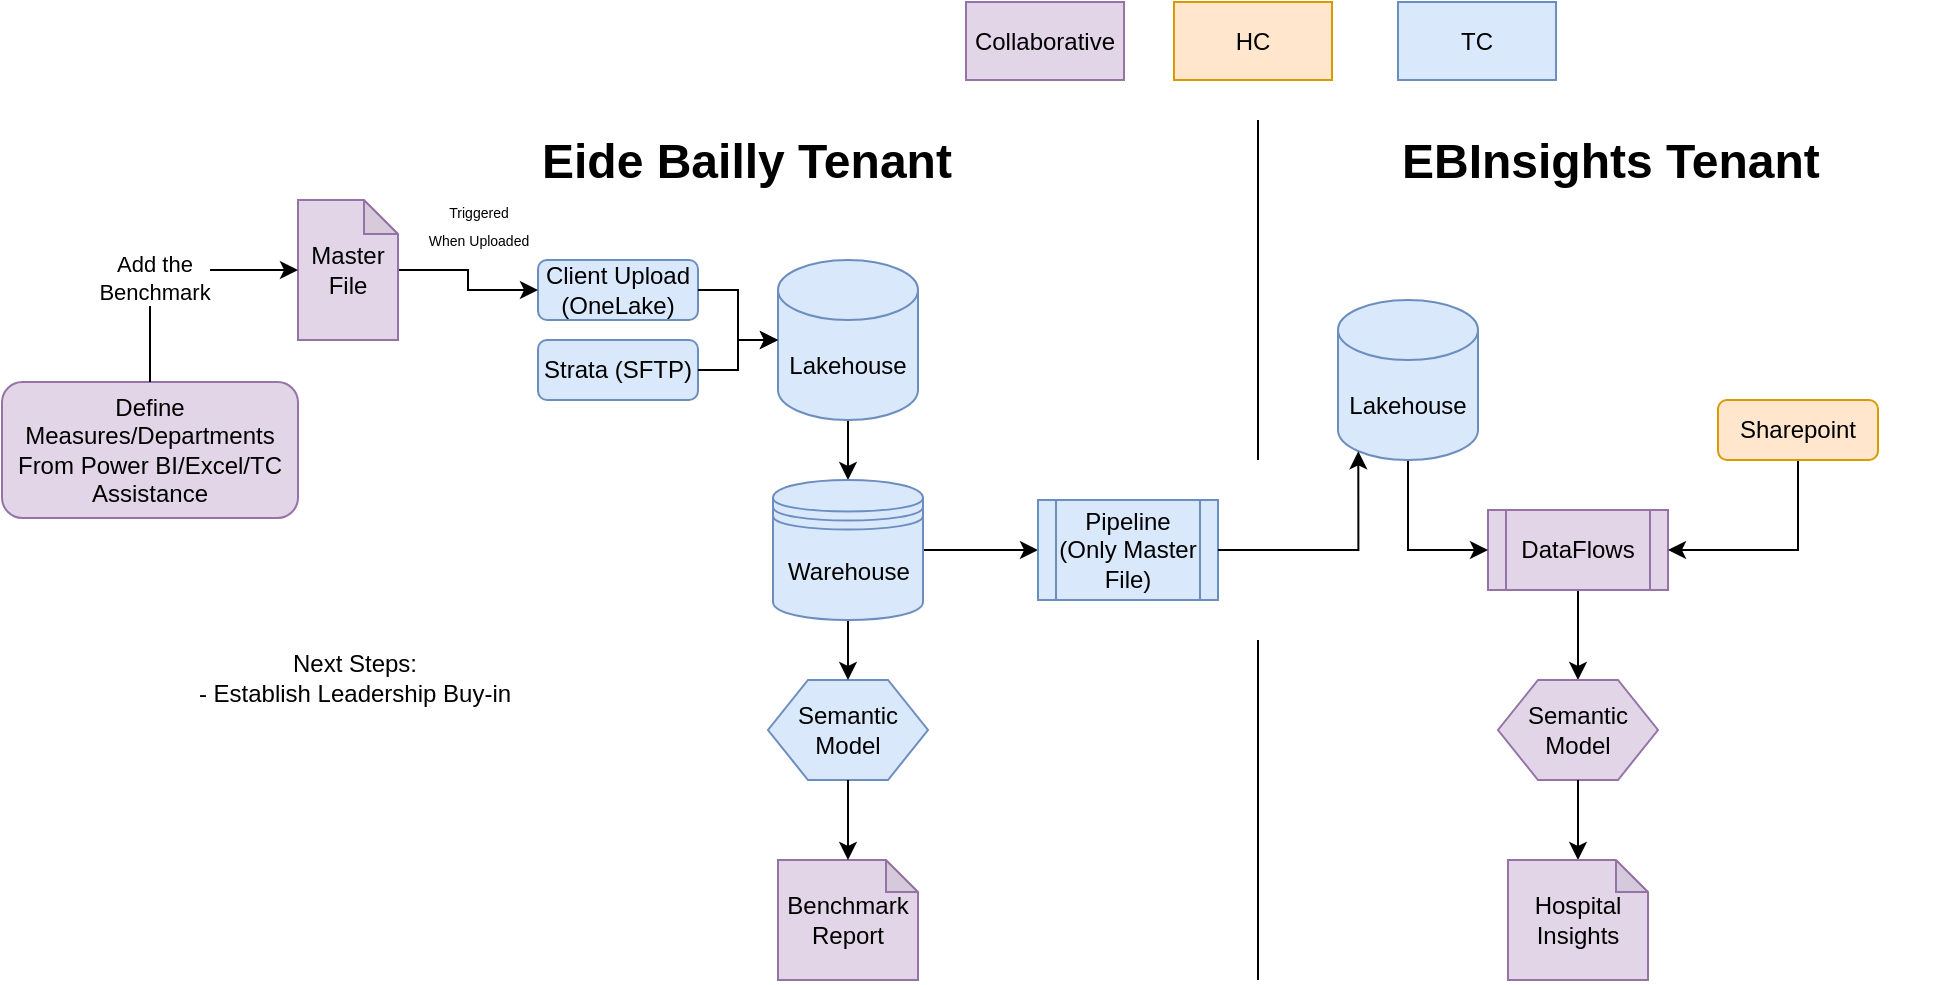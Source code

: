 <mxfile version="28.0.9" pages="5">
  <diagram id="kvyeV_nOV0dPbkKEkCkG" name="Master File Process">
    <mxGraphModel dx="1588" dy="1019" grid="0" gridSize="10" guides="1" tooltips="1" connect="1" arrows="1" fold="1" page="0" pageScale="1" pageWidth="850" pageHeight="1100" math="0" shadow="0">
      <root>
        <mxCell id="0" />
        <mxCell id="1" parent="0" />
        <mxCell id="drjLMpLRtqIkLWMXM6X0-4" value="" style="endArrow=none;html=1;rounded=0;" parent="1" edge="1">
          <mxGeometry width="50" height="50" relative="1" as="geometry">
            <mxPoint x="410" y="210" as="sourcePoint" />
            <mxPoint x="410" y="40" as="targetPoint" />
          </mxGeometry>
        </mxCell>
        <mxCell id="drjLMpLRtqIkLWMXM6X0-10" style="edgeStyle=orthogonalEdgeStyle;rounded=0;orthogonalLoop=1;jettySize=auto;html=1;exitX=0.5;exitY=1;exitDx=0;exitDy=0;entryX=0.5;entryY=0;entryDx=0;entryDy=0;" parent="1" source="drjLMpLRtqIkLWMXM6X0-11" target="drjLMpLRtqIkLWMXM6X0-13" edge="1">
          <mxGeometry relative="1" as="geometry" />
        </mxCell>
        <mxCell id="drjLMpLRtqIkLWMXM6X0-11" value="DataFlows" style="shape=process;whiteSpace=wrap;html=1;backgroundOutline=1;fillColor=#e1d5e7;strokeColor=#9673a6;" parent="1" vertex="1">
          <mxGeometry x="525" y="235" width="90" height="40" as="geometry" />
        </mxCell>
        <mxCell id="drjLMpLRtqIkLWMXM6X0-12" value="Semantic Model" style="shape=hexagon;perimeter=hexagonPerimeter2;whiteSpace=wrap;html=1;fixedSize=1;fillColor=#dae8fc;strokeColor=#6c8ebf;" parent="1" vertex="1">
          <mxGeometry x="165" y="320" width="80" height="50" as="geometry" />
        </mxCell>
        <mxCell id="drjLMpLRtqIkLWMXM6X0-13" value="Semantic Model" style="shape=hexagon;perimeter=hexagonPerimeter2;whiteSpace=wrap;html=1;fixedSize=1;fillColor=#e1d5e7;strokeColor=#9673a6;" parent="1" vertex="1">
          <mxGeometry x="530" y="320" width="80" height="50" as="geometry" />
        </mxCell>
        <mxCell id="drjLMpLRtqIkLWMXM6X0-15" style="edgeStyle=orthogonalEdgeStyle;rounded=0;orthogonalLoop=1;jettySize=auto;html=1;exitX=0.5;exitY=1;exitDx=0;exitDy=0;entryX=0.5;entryY=0;entryDx=0;entryDy=0;entryPerimeter=0;" parent="1" source="drjLMpLRtqIkLWMXM6X0-13" target="drjLMpLRtqIkLWMXM6X0-49" edge="1">
          <mxGeometry relative="1" as="geometry">
            <mxPoint x="530" y="390.0" as="targetPoint" />
          </mxGeometry>
        </mxCell>
        <mxCell id="drjLMpLRtqIkLWMXM6X0-19" value="Client Upload&lt;div&gt;(OneLake)&lt;/div&gt;" style="rounded=1;whiteSpace=wrap;html=1;fillColor=#dae8fc;strokeColor=#6c8ebf;" parent="1" vertex="1">
          <mxGeometry x="50" y="110" width="80" height="30" as="geometry" />
        </mxCell>
        <mxCell id="drjLMpLRtqIkLWMXM6X0-43" style="edgeStyle=orthogonalEdgeStyle;rounded=0;orthogonalLoop=1;jettySize=auto;html=1;exitX=0.5;exitY=1;exitDx=0;exitDy=0;entryX=1;entryY=0.5;entryDx=0;entryDy=0;" parent="1" source="drjLMpLRtqIkLWMXM6X0-24" target="drjLMpLRtqIkLWMXM6X0-11" edge="1">
          <mxGeometry relative="1" as="geometry" />
        </mxCell>
        <mxCell id="drjLMpLRtqIkLWMXM6X0-24" value="Sharepoint" style="rounded=1;whiteSpace=wrap;html=1;fillColor=#ffe6cc;strokeColor=#d79b00;" parent="1" vertex="1">
          <mxGeometry x="640" y="180" width="80" height="30" as="geometry" />
        </mxCell>
        <mxCell id="drjLMpLRtqIkLWMXM6X0-28" value="&lt;h1 style=&quot;margin-top: 0px;&quot;&gt;Eide Bailly Tenant&lt;/h1&gt;" style="text;html=1;whiteSpace=wrap;overflow=hidden;rounded=0;" parent="1" vertex="1">
          <mxGeometry x="50" y="40" width="270" height="70" as="geometry" />
        </mxCell>
        <mxCell id="drjLMpLRtqIkLWMXM6X0-29" value="&lt;h1 style=&quot;margin-top: 0px;&quot;&gt;EBInsights Tenant&lt;/h1&gt;" style="text;html=1;whiteSpace=wrap;overflow=hidden;rounded=0;" parent="1" vertex="1">
          <mxGeometry x="480" y="40" width="270" height="70" as="geometry" />
        </mxCell>
        <mxCell id="drjLMpLRtqIkLWMXM6X0-35" style="edgeStyle=orthogonalEdgeStyle;rounded=0;orthogonalLoop=1;jettySize=auto;html=1;exitX=0.5;exitY=1;exitDx=0;exitDy=0;exitPerimeter=0;entryX=0.5;entryY=0;entryDx=0;entryDy=0;" parent="1" source="drjLMpLRtqIkLWMXM6X0-30" target="drjLMpLRtqIkLWMXM6X0-36" edge="1">
          <mxGeometry relative="1" as="geometry">
            <mxPoint x="205" y="240.0" as="targetPoint" />
          </mxGeometry>
        </mxCell>
        <mxCell id="drjLMpLRtqIkLWMXM6X0-30" value="Lakehouse" style="shape=cylinder3;whiteSpace=wrap;html=1;boundedLbl=1;backgroundOutline=1;size=15;fillColor=#dae8fc;strokeColor=#6c8ebf;" parent="1" vertex="1">
          <mxGeometry x="170" y="110" width="70" height="80" as="geometry" />
        </mxCell>
        <mxCell id="drjLMpLRtqIkLWMXM6X0-32" style="edgeStyle=orthogonalEdgeStyle;rounded=0;orthogonalLoop=1;jettySize=auto;html=1;exitX=1;exitY=0.5;exitDx=0;exitDy=0;entryX=0;entryY=0.5;entryDx=0;entryDy=0;entryPerimeter=0;" parent="1" source="drjLMpLRtqIkLWMXM6X0-19" target="drjLMpLRtqIkLWMXM6X0-30" edge="1">
          <mxGeometry relative="1" as="geometry" />
        </mxCell>
        <mxCell id="drjLMpLRtqIkLWMXM6X0-33" value="Strata (SFTP)" style="rounded=1;whiteSpace=wrap;html=1;fillColor=#dae8fc;strokeColor=#6c8ebf;" parent="1" vertex="1">
          <mxGeometry x="50" y="150" width="80" height="30" as="geometry" />
        </mxCell>
        <mxCell id="drjLMpLRtqIkLWMXM6X0-34" style="edgeStyle=orthogonalEdgeStyle;rounded=0;orthogonalLoop=1;jettySize=auto;html=1;entryX=0;entryY=0.5;entryDx=0;entryDy=0;entryPerimeter=0;" parent="1" source="drjLMpLRtqIkLWMXM6X0-33" target="drjLMpLRtqIkLWMXM6X0-30" edge="1">
          <mxGeometry relative="1" as="geometry" />
        </mxCell>
        <mxCell id="drjLMpLRtqIkLWMXM6X0-37" style="edgeStyle=orthogonalEdgeStyle;rounded=0;orthogonalLoop=1;jettySize=auto;html=1;exitX=0.5;exitY=1;exitDx=0;exitDy=0;entryX=0.5;entryY=0;entryDx=0;entryDy=0;" parent="1" source="drjLMpLRtqIkLWMXM6X0-36" target="drjLMpLRtqIkLWMXM6X0-12" edge="1">
          <mxGeometry relative="1" as="geometry" />
        </mxCell>
        <mxCell id="drjLMpLRtqIkLWMXM6X0-51" style="edgeStyle=orthogonalEdgeStyle;rounded=0;orthogonalLoop=1;jettySize=auto;html=1;exitX=1;exitY=0.5;exitDx=0;exitDy=0;entryX=0;entryY=0.5;entryDx=0;entryDy=0;" parent="1" source="drjLMpLRtqIkLWMXM6X0-36" edge="1">
          <mxGeometry relative="1" as="geometry">
            <mxPoint x="300" y="255.0" as="targetPoint" />
          </mxGeometry>
        </mxCell>
        <mxCell id="drjLMpLRtqIkLWMXM6X0-36" value="Warehouse" style="shape=datastore;whiteSpace=wrap;html=1;fillColor=#dae8fc;strokeColor=#6c8ebf;" parent="1" vertex="1">
          <mxGeometry x="167.5" y="220" width="75" height="70" as="geometry" />
        </mxCell>
        <mxCell id="drjLMpLRtqIkLWMXM6X0-39" value="&lt;div&gt;&lt;span style=&quot;background-color: transparent; color: light-dark(rgb(0, 0, 0), rgb(255, 255, 255));&quot;&gt;Benchmark Report&lt;/span&gt;&lt;/div&gt;" style="shape=note;whiteSpace=wrap;html=1;backgroundOutline=1;darkOpacity=0.05;size=16;fillColor=#e1d5e7;strokeColor=#9673a6;" parent="1" vertex="1">
          <mxGeometry x="170" y="410" width="70" height="60" as="geometry" />
        </mxCell>
        <mxCell id="drjLMpLRtqIkLWMXM6X0-40" style="edgeStyle=orthogonalEdgeStyle;rounded=0;orthogonalLoop=1;jettySize=auto;html=1;exitX=0.5;exitY=1;exitDx=0;exitDy=0;entryX=0.5;entryY=0;entryDx=0;entryDy=0;entryPerimeter=0;" parent="1" source="drjLMpLRtqIkLWMXM6X0-12" target="drjLMpLRtqIkLWMXM6X0-39" edge="1">
          <mxGeometry relative="1" as="geometry" />
        </mxCell>
        <mxCell id="drjLMpLRtqIkLWMXM6X0-42" value="" style="endArrow=none;html=1;rounded=0;" parent="1" edge="1">
          <mxGeometry width="50" height="50" relative="1" as="geometry">
            <mxPoint x="410" y="470" as="sourcePoint" />
            <mxPoint x="410" y="300" as="targetPoint" />
          </mxGeometry>
        </mxCell>
        <mxCell id="drjLMpLRtqIkLWMXM6X0-47" style="edgeStyle=orthogonalEdgeStyle;rounded=0;orthogonalLoop=1;jettySize=auto;html=1;exitX=0.5;exitY=1;exitDx=0;exitDy=0;exitPerimeter=0;entryX=0;entryY=0.5;entryDx=0;entryDy=0;" parent="1" source="drjLMpLRtqIkLWMXM6X0-46" target="drjLMpLRtqIkLWMXM6X0-11" edge="1">
          <mxGeometry relative="1" as="geometry" />
        </mxCell>
        <mxCell id="drjLMpLRtqIkLWMXM6X0-46" value="Lakehouse" style="shape=cylinder3;whiteSpace=wrap;html=1;boundedLbl=1;backgroundOutline=1;size=15;fillColor=#dae8fc;strokeColor=#6c8ebf;" parent="1" vertex="1">
          <mxGeometry x="450" y="130" width="70" height="80" as="geometry" />
        </mxCell>
        <mxCell id="drjLMpLRtqIkLWMXM6X0-49" value="Hospital Insights" style="shape=note;whiteSpace=wrap;html=1;backgroundOutline=1;darkOpacity=0.05;size=16;fillColor=#e1d5e7;strokeColor=#9673a6;" parent="1" vertex="1">
          <mxGeometry x="535" y="410" width="70" height="60" as="geometry" />
        </mxCell>
        <mxCell id="drjLMpLRtqIkLWMXM6X0-50" value="Pipeline&lt;div&gt;(Only Master&lt;/div&gt;&lt;div&gt;File)&lt;/div&gt;" style="shape=process;whiteSpace=wrap;html=1;backgroundOutline=1;fillColor=#dae8fc;strokeColor=#6c8ebf;" parent="1" vertex="1">
          <mxGeometry x="300" y="230" width="90" height="50" as="geometry" />
        </mxCell>
        <mxCell id="drjLMpLRtqIkLWMXM6X0-53" style="edgeStyle=orthogonalEdgeStyle;rounded=0;orthogonalLoop=1;jettySize=auto;html=1;exitX=1;exitY=0.5;exitDx=0;exitDy=0;entryX=0.145;entryY=1;entryDx=0;entryDy=-4.35;entryPerimeter=0;" parent="1" source="drjLMpLRtqIkLWMXM6X0-50" target="drjLMpLRtqIkLWMXM6X0-46" edge="1">
          <mxGeometry relative="1" as="geometry" />
        </mxCell>
        <mxCell id="drjLMpLRtqIkLWMXM6X0-58" style="edgeStyle=orthogonalEdgeStyle;rounded=0;orthogonalLoop=1;jettySize=auto;html=1;entryX=0;entryY=0.5;entryDx=0;entryDy=0;" parent="1" source="drjLMpLRtqIkLWMXM6X0-57" target="drjLMpLRtqIkLWMXM6X0-19" edge="1">
          <mxGeometry relative="1" as="geometry" />
        </mxCell>
        <mxCell id="drjLMpLRtqIkLWMXM6X0-59" value="&lt;font style=&quot;font-size: 7px;&quot;&gt;Triggered&lt;/font&gt;&lt;div&gt;&lt;font style=&quot;font-size: 7px;&quot;&gt;When Uploaded&lt;/font&gt;&lt;/div&gt;" style="edgeLabel;html=1;align=center;verticalAlign=middle;resizable=0;points=[];labelBackgroundColor=none;" parent="drjLMpLRtqIkLWMXM6X0-58" vertex="1" connectable="0">
          <mxGeometry x="-0.084" y="-1" relative="1" as="geometry">
            <mxPoint x="6" y="-25" as="offset" />
          </mxGeometry>
        </mxCell>
        <mxCell id="drjLMpLRtqIkLWMXM6X0-57" value="Master&lt;div&gt;File&lt;/div&gt;" style="shape=note;whiteSpace=wrap;html=1;backgroundOutline=1;darkOpacity=0.05;size=17;fillColor=#e1d5e7;strokeColor=#9673a6;" parent="1" vertex="1">
          <mxGeometry x="-70" y="80" width="50" height="70" as="geometry" />
        </mxCell>
        <mxCell id="NZGs1I9yicBvux9tmQNU-1" value="Define Measures/Departments&lt;div&gt;From Power BI/Excel/TC Assistance&lt;/div&gt;" style="rounded=1;whiteSpace=wrap;html=1;fillColor=#e1d5e7;strokeColor=#9673a6;" vertex="1" parent="1">
          <mxGeometry x="-218" y="171" width="148" height="68" as="geometry" />
        </mxCell>
        <mxCell id="NZGs1I9yicBvux9tmQNU-4" style="edgeStyle=orthogonalEdgeStyle;rounded=0;orthogonalLoop=1;jettySize=auto;html=1;entryX=0;entryY=0.5;entryDx=0;entryDy=0;entryPerimeter=0;" edge="1" parent="1" source="NZGs1I9yicBvux9tmQNU-1" target="drjLMpLRtqIkLWMXM6X0-57">
          <mxGeometry relative="1" as="geometry" />
        </mxCell>
        <mxCell id="NZGs1I9yicBvux9tmQNU-5" value="Add the&lt;div&gt;Benchmark&lt;/div&gt;" style="edgeLabel;html=1;align=center;verticalAlign=middle;resizable=0;points=[];" vertex="1" connectable="0" parent="NZGs1I9yicBvux9tmQNU-4">
          <mxGeometry x="-0.197" y="-2" relative="1" as="geometry">
            <mxPoint as="offset" />
          </mxGeometry>
        </mxCell>
        <mxCell id="OGdy7SgPeFWgw8cWTcHT-1" value="HC" style="rounded=0;whiteSpace=wrap;html=1;fillColor=#ffe6cc;strokeColor=#d79b00;" vertex="1" parent="1">
          <mxGeometry x="368" y="-19" width="79" height="39" as="geometry" />
        </mxCell>
        <mxCell id="OGdy7SgPeFWgw8cWTcHT-2" value="TC" style="rounded=0;whiteSpace=wrap;html=1;fillColor=#dae8fc;strokeColor=#6c8ebf;" vertex="1" parent="1">
          <mxGeometry x="480" y="-19" width="79" height="39" as="geometry" />
        </mxCell>
        <mxCell id="OGdy7SgPeFWgw8cWTcHT-3" value="Collaborative" style="rounded=0;whiteSpace=wrap;html=1;fillColor=#e1d5e7;strokeColor=#9673a6;" vertex="1" parent="1">
          <mxGeometry x="264" y="-19" width="79" height="39" as="geometry" />
        </mxCell>
        <mxCell id="nKNDMBsd6FenICF9vYiy-1" value="Next Steps:&lt;div&gt;- Establish Leadership Buy-in&lt;/div&gt;" style="text;html=1;align=center;verticalAlign=middle;whiteSpace=wrap;rounded=0;" vertex="1" parent="1">
          <mxGeometry x="-161" y="304" width="239" height="30" as="geometry" />
        </mxCell>
      </root>
    </mxGraphModel>
  </diagram>
  <diagram name="Query File Process" id="UvDkE0LTNDBhczERznOu">
    <mxGraphModel dx="983" dy="512" grid="0" gridSize="10" guides="1" tooltips="1" connect="1" arrows="1" fold="1" page="0" pageScale="1" pageWidth="850" pageHeight="1100" math="0" shadow="0">
      <root>
        <mxCell id="O6LEGdAH9IWpzlDnAbCa-0" />
        <mxCell id="O6LEGdAH9IWpzlDnAbCa-1" parent="O6LEGdAH9IWpzlDnAbCa-0" />
        <mxCell id="O6LEGdAH9IWpzlDnAbCa-2" value="" style="endArrow=none;html=1;rounded=0;" edge="1" parent="O6LEGdAH9IWpzlDnAbCa-1">
          <mxGeometry width="50" height="50" relative="1" as="geometry">
            <mxPoint x="410" y="210" as="sourcePoint" />
            <mxPoint x="410" y="40" as="targetPoint" />
          </mxGeometry>
        </mxCell>
        <mxCell id="O6LEGdAH9IWpzlDnAbCa-3" style="edgeStyle=orthogonalEdgeStyle;rounded=0;orthogonalLoop=1;jettySize=auto;html=1;exitX=0.5;exitY=1;exitDx=0;exitDy=0;entryX=0.5;entryY=0;entryDx=0;entryDy=0;" edge="1" parent="O6LEGdAH9IWpzlDnAbCa-1" source="O6LEGdAH9IWpzlDnAbCa-4" target="O6LEGdAH9IWpzlDnAbCa-6">
          <mxGeometry relative="1" as="geometry" />
        </mxCell>
        <mxCell id="O6LEGdAH9IWpzlDnAbCa-4" value="DataFlows" style="shape=process;whiteSpace=wrap;html=1;backgroundOutline=1;" vertex="1" parent="O6LEGdAH9IWpzlDnAbCa-1">
          <mxGeometry x="525" y="235" width="90" height="40" as="geometry" />
        </mxCell>
        <mxCell id="O6LEGdAH9IWpzlDnAbCa-5" value="Semantic Model" style="shape=hexagon;perimeter=hexagonPerimeter2;whiteSpace=wrap;html=1;fixedSize=1;" vertex="1" parent="O6LEGdAH9IWpzlDnAbCa-1">
          <mxGeometry x="165" y="320" width="80" height="50" as="geometry" />
        </mxCell>
        <mxCell id="O6LEGdAH9IWpzlDnAbCa-6" value="Semantic Model" style="shape=hexagon;perimeter=hexagonPerimeter2;whiteSpace=wrap;html=1;fixedSize=1;" vertex="1" parent="O6LEGdAH9IWpzlDnAbCa-1">
          <mxGeometry x="530" y="320" width="80" height="50" as="geometry" />
        </mxCell>
        <mxCell id="O6LEGdAH9IWpzlDnAbCa-7" style="edgeStyle=orthogonalEdgeStyle;rounded=0;orthogonalLoop=1;jettySize=auto;html=1;exitX=0.5;exitY=1;exitDx=0;exitDy=0;entryX=0.5;entryY=0;entryDx=0;entryDy=0;entryPerimeter=0;" edge="1" parent="O6LEGdAH9IWpzlDnAbCa-1" source="O6LEGdAH9IWpzlDnAbCa-6" target="O6LEGdAH9IWpzlDnAbCa-26">
          <mxGeometry relative="1" as="geometry">
            <mxPoint x="530" y="390.0" as="targetPoint" />
          </mxGeometry>
        </mxCell>
        <mxCell id="O6LEGdAH9IWpzlDnAbCa-8" value="Client Upload&lt;div&gt;(OneLake)&lt;/div&gt;" style="rounded=1;whiteSpace=wrap;html=1;" vertex="1" parent="O6LEGdAH9IWpzlDnAbCa-1">
          <mxGeometry x="50" y="110" width="80" height="30" as="geometry" />
        </mxCell>
        <mxCell id="O6LEGdAH9IWpzlDnAbCa-9" style="edgeStyle=orthogonalEdgeStyle;rounded=0;orthogonalLoop=1;jettySize=auto;html=1;exitX=0.5;exitY=1;exitDx=0;exitDy=0;entryX=1;entryY=0.5;entryDx=0;entryDy=0;" edge="1" parent="O6LEGdAH9IWpzlDnAbCa-1" source="O6LEGdAH9IWpzlDnAbCa-10" target="O6LEGdAH9IWpzlDnAbCa-4">
          <mxGeometry relative="1" as="geometry" />
        </mxCell>
        <mxCell id="O6LEGdAH9IWpzlDnAbCa-10" value="Sharepoint" style="rounded=1;whiteSpace=wrap;html=1;" vertex="1" parent="O6LEGdAH9IWpzlDnAbCa-1">
          <mxGeometry x="640" y="180" width="80" height="30" as="geometry" />
        </mxCell>
        <mxCell id="O6LEGdAH9IWpzlDnAbCa-11" value="&lt;h1 style=&quot;margin-top: 0px;&quot;&gt;Eide Bailly Tenant&lt;/h1&gt;" style="text;html=1;whiteSpace=wrap;overflow=hidden;rounded=0;" vertex="1" parent="O6LEGdAH9IWpzlDnAbCa-1">
          <mxGeometry x="50" y="40" width="270" height="70" as="geometry" />
        </mxCell>
        <mxCell id="O6LEGdAH9IWpzlDnAbCa-12" value="&lt;h1 style=&quot;margin-top: 0px;&quot;&gt;EBInsights Tenant&lt;/h1&gt;" style="text;html=1;whiteSpace=wrap;overflow=hidden;rounded=0;" vertex="1" parent="O6LEGdAH9IWpzlDnAbCa-1">
          <mxGeometry x="480" y="40" width="270" height="70" as="geometry" />
        </mxCell>
        <mxCell id="O6LEGdAH9IWpzlDnAbCa-13" style="edgeStyle=orthogonalEdgeStyle;rounded=0;orthogonalLoop=1;jettySize=auto;html=1;exitX=0.5;exitY=1;exitDx=0;exitDy=0;exitPerimeter=0;entryX=0.5;entryY=0;entryDx=0;entryDy=0;" edge="1" parent="O6LEGdAH9IWpzlDnAbCa-1" source="O6LEGdAH9IWpzlDnAbCa-14" target="O6LEGdAH9IWpzlDnAbCa-20">
          <mxGeometry relative="1" as="geometry">
            <mxPoint x="205" y="240.0" as="targetPoint" />
          </mxGeometry>
        </mxCell>
        <mxCell id="O6LEGdAH9IWpzlDnAbCa-14" value="Lakehouse" style="shape=cylinder3;whiteSpace=wrap;html=1;boundedLbl=1;backgroundOutline=1;size=15;" vertex="1" parent="O6LEGdAH9IWpzlDnAbCa-1">
          <mxGeometry x="170" y="110" width="70" height="80" as="geometry" />
        </mxCell>
        <mxCell id="O6LEGdAH9IWpzlDnAbCa-15" style="edgeStyle=orthogonalEdgeStyle;rounded=0;orthogonalLoop=1;jettySize=auto;html=1;exitX=1;exitY=0.5;exitDx=0;exitDy=0;entryX=0;entryY=0.5;entryDx=0;entryDy=0;entryPerimeter=0;" edge="1" parent="O6LEGdAH9IWpzlDnAbCa-1" source="O6LEGdAH9IWpzlDnAbCa-8" target="O6LEGdAH9IWpzlDnAbCa-14">
          <mxGeometry relative="1" as="geometry" />
        </mxCell>
        <mxCell id="O6LEGdAH9IWpzlDnAbCa-16" value="Strata (SFTP)" style="rounded=1;whiteSpace=wrap;html=1;" vertex="1" parent="O6LEGdAH9IWpzlDnAbCa-1">
          <mxGeometry x="50" y="150" width="80" height="30" as="geometry" />
        </mxCell>
        <mxCell id="O6LEGdAH9IWpzlDnAbCa-17" style="edgeStyle=orthogonalEdgeStyle;rounded=0;orthogonalLoop=1;jettySize=auto;html=1;entryX=0;entryY=0.5;entryDx=0;entryDy=0;entryPerimeter=0;" edge="1" parent="O6LEGdAH9IWpzlDnAbCa-1" source="O6LEGdAH9IWpzlDnAbCa-16" target="O6LEGdAH9IWpzlDnAbCa-14">
          <mxGeometry relative="1" as="geometry" />
        </mxCell>
        <mxCell id="O6LEGdAH9IWpzlDnAbCa-18" style="edgeStyle=orthogonalEdgeStyle;rounded=0;orthogonalLoop=1;jettySize=auto;html=1;exitX=0.5;exitY=1;exitDx=0;exitDy=0;entryX=0.5;entryY=0;entryDx=0;entryDy=0;" edge="1" parent="O6LEGdAH9IWpzlDnAbCa-1" source="O6LEGdAH9IWpzlDnAbCa-20" target="O6LEGdAH9IWpzlDnAbCa-5">
          <mxGeometry relative="1" as="geometry" />
        </mxCell>
        <mxCell id="O6LEGdAH9IWpzlDnAbCa-19" style="edgeStyle=orthogonalEdgeStyle;rounded=0;orthogonalLoop=1;jettySize=auto;html=1;exitX=1;exitY=0.5;exitDx=0;exitDy=0;entryX=0;entryY=0.5;entryDx=0;entryDy=0;" edge="1" parent="O6LEGdAH9IWpzlDnAbCa-1" source="O6LEGdAH9IWpzlDnAbCa-20">
          <mxGeometry relative="1" as="geometry">
            <mxPoint x="300" y="255.0" as="targetPoint" />
          </mxGeometry>
        </mxCell>
        <mxCell id="O6LEGdAH9IWpzlDnAbCa-20" value="Warehouse" style="shape=datastore;whiteSpace=wrap;html=1;" vertex="1" parent="O6LEGdAH9IWpzlDnAbCa-1">
          <mxGeometry x="167.5" y="220" width="75" height="70" as="geometry" />
        </mxCell>
        <mxCell id="O6LEGdAH9IWpzlDnAbCa-21" value="&lt;div&gt;&lt;span style=&quot;background-color: transparent; color: light-dark(rgb(0, 0, 0), rgb(255, 255, 255));&quot;&gt;Benchmark Report&lt;/span&gt;&lt;/div&gt;" style="shape=note;whiteSpace=wrap;html=1;backgroundOutline=1;darkOpacity=0.05;size=16;" vertex="1" parent="O6LEGdAH9IWpzlDnAbCa-1">
          <mxGeometry x="170" y="410" width="70" height="60" as="geometry" />
        </mxCell>
        <mxCell id="O6LEGdAH9IWpzlDnAbCa-22" style="edgeStyle=orthogonalEdgeStyle;rounded=0;orthogonalLoop=1;jettySize=auto;html=1;exitX=0.5;exitY=1;exitDx=0;exitDy=0;entryX=0.5;entryY=0;entryDx=0;entryDy=0;entryPerimeter=0;" edge="1" parent="O6LEGdAH9IWpzlDnAbCa-1" source="O6LEGdAH9IWpzlDnAbCa-5" target="O6LEGdAH9IWpzlDnAbCa-21">
          <mxGeometry relative="1" as="geometry" />
        </mxCell>
        <mxCell id="O6LEGdAH9IWpzlDnAbCa-23" value="" style="endArrow=none;html=1;rounded=0;" edge="1" parent="O6LEGdAH9IWpzlDnAbCa-1">
          <mxGeometry width="50" height="50" relative="1" as="geometry">
            <mxPoint x="410" y="470" as="sourcePoint" />
            <mxPoint x="410" y="300" as="targetPoint" />
          </mxGeometry>
        </mxCell>
        <mxCell id="O6LEGdAH9IWpzlDnAbCa-24" style="edgeStyle=orthogonalEdgeStyle;rounded=0;orthogonalLoop=1;jettySize=auto;html=1;exitX=0.5;exitY=1;exitDx=0;exitDy=0;exitPerimeter=0;entryX=0;entryY=0.5;entryDx=0;entryDy=0;" edge="1" parent="O6LEGdAH9IWpzlDnAbCa-1" source="O6LEGdAH9IWpzlDnAbCa-25" target="O6LEGdAH9IWpzlDnAbCa-4">
          <mxGeometry relative="1" as="geometry" />
        </mxCell>
        <mxCell id="O6LEGdAH9IWpzlDnAbCa-25" value="Lakehouse" style="shape=cylinder3;whiteSpace=wrap;html=1;boundedLbl=1;backgroundOutline=1;size=15;" vertex="1" parent="O6LEGdAH9IWpzlDnAbCa-1">
          <mxGeometry x="450" y="130" width="70" height="80" as="geometry" />
        </mxCell>
        <mxCell id="O6LEGdAH9IWpzlDnAbCa-26" value="Hospital Insights" style="shape=note;whiteSpace=wrap;html=1;backgroundOutline=1;darkOpacity=0.05;size=16;" vertex="1" parent="O6LEGdAH9IWpzlDnAbCa-1">
          <mxGeometry x="535" y="410" width="70" height="60" as="geometry" />
        </mxCell>
        <mxCell id="O6LEGdAH9IWpzlDnAbCa-27" value="Pipeline&lt;div&gt;(Query&lt;span style=&quot;background-color: transparent; color: light-dark(rgb(0, 0, 0), rgb(255, 255, 255));&quot;&gt;)&lt;/span&gt;&lt;/div&gt;" style="shape=process;whiteSpace=wrap;html=1;backgroundOutline=1;" vertex="1" parent="O6LEGdAH9IWpzlDnAbCa-1">
          <mxGeometry x="300" y="230" width="90" height="50" as="geometry" />
        </mxCell>
        <mxCell id="O6LEGdAH9IWpzlDnAbCa-28" style="edgeStyle=orthogonalEdgeStyle;rounded=0;orthogonalLoop=1;jettySize=auto;html=1;exitX=1;exitY=0.5;exitDx=0;exitDy=0;entryX=0.145;entryY=1;entryDx=0;entryDy=-4.35;entryPerimeter=0;" edge="1" parent="O6LEGdAH9IWpzlDnAbCa-1" source="O6LEGdAH9IWpzlDnAbCa-27" target="O6LEGdAH9IWpzlDnAbCa-25">
          <mxGeometry relative="1" as="geometry" />
        </mxCell>
      </root>
    </mxGraphModel>
  </diagram>
  <diagram name="Option 1" id="zfFQfB1DV8Jy7GfqzUVZ">
    <mxGraphModel dx="983" dy="512" grid="1" gridSize="10" guides="1" tooltips="1" connect="1" arrows="1" fold="1" page="1" pageScale="1" pageWidth="850" pageHeight="1100" math="0" shadow="0">
      <root>
        <mxCell id="0" />
        <mxCell id="1" parent="0" />
        <mxCell id="sYzaasg_WvSq9fgUUo7k-1" value="Eide Bailly" style="rounded=0;whiteSpace=wrap;html=1;" parent="1" vertex="1">
          <mxGeometry x="230" y="70" width="120" height="60" as="geometry" />
        </mxCell>
        <mxCell id="sYzaasg_WvSq9fgUUo7k-18" style="edgeStyle=orthogonalEdgeStyle;rounded=0;orthogonalLoop=1;jettySize=auto;html=1;exitX=0.5;exitY=1;exitDx=0;exitDy=0;entryX=0.5;entryY=0;entryDx=0;entryDy=0;" parent="1" source="sYzaasg_WvSq9fgUUo7k-2" target="sYzaasg_WvSq9fgUUo7k-12" edge="1">
          <mxGeometry relative="1" as="geometry" />
        </mxCell>
        <mxCell id="sYzaasg_WvSq9fgUUo7k-2" value="EBInsights" style="rounded=0;whiteSpace=wrap;html=1;" parent="1" vertex="1">
          <mxGeometry x="510" y="80" width="120" height="60" as="geometry" />
        </mxCell>
        <mxCell id="sYzaasg_WvSq9fgUUo7k-5" value="" style="endArrow=none;html=1;rounded=0;" parent="1" edge="1">
          <mxGeometry width="50" height="50" relative="1" as="geometry">
            <mxPoint x="420" y="490" as="sourcePoint" />
            <mxPoint x="420" y="50" as="targetPoint" />
          </mxGeometry>
        </mxCell>
        <mxCell id="KfVAR-ceLIKZcUOADzae-1" value="Tenant" style="edgeLabel;html=1;align=center;verticalAlign=middle;resizable=0;points=[];" parent="sYzaasg_WvSq9fgUUo7k-5" vertex="1" connectable="0">
          <mxGeometry x="0.931" y="-1" relative="1" as="geometry">
            <mxPoint y="-25" as="offset" />
          </mxGeometry>
        </mxCell>
        <mxCell id="sYzaasg_WvSq9fgUUo7k-7" value="Benchmark Report" style="shape=card;whiteSpace=wrap;html=1;" parent="1" vertex="1">
          <mxGeometry x="270" y="410" width="55" height="60" as="geometry" />
        </mxCell>
        <mxCell id="sYzaasg_WvSq9fgUUo7k-8" value="CAH Analytics" style="shape=card;whiteSpace=wrap;html=1;" parent="1" vertex="1">
          <mxGeometry x="480" y="360" width="50" height="60" as="geometry" />
        </mxCell>
        <mxCell id="sYzaasg_WvSq9fgUUo7k-23" style="edgeStyle=orthogonalEdgeStyle;rounded=0;orthogonalLoop=1;jettySize=auto;html=1;exitX=0;exitY=0;exitDx=55;exitDy=60;exitPerimeter=0;entryX=0.5;entryY=0;entryDx=0;entryDy=0;" parent="1" source="sYzaasg_WvSq9fgUUo7k-11" target="sYzaasg_WvSq9fgUUo7k-13" edge="1">
          <mxGeometry relative="1" as="geometry" />
        </mxCell>
        <mxCell id="yG-jhrRL9_Tf11i7Qiw1-1" style="edgeStyle=orthogonalEdgeStyle;rounded=0;orthogonalLoop=1;jettySize=auto;html=1;exitX=0;exitY=0;exitDx=90;exitDy=20;exitPerimeter=0;entryX=0.5;entryY=0;entryDx=0;entryDy=0;" parent="1" source="sYzaasg_WvSq9fgUUo7k-11" target="HkKmfuw08ZhLWNR-pIBR-5" edge="1">
          <mxGeometry relative="1" as="geometry">
            <Array as="points">
              <mxPoint x="345" y="290" />
              <mxPoint x="440" y="290" />
              <mxPoint x="440" y="170" />
              <mxPoint x="740" y="170" />
            </Array>
          </mxGeometry>
        </mxCell>
        <mxCell id="sYzaasg_WvSq9fgUUo7k-11" value="Warehouse" style="shape=cube;whiteSpace=wrap;html=1;boundedLbl=1;backgroundOutline=1;darkOpacity=0.05;darkOpacity2=0.1;" parent="1" vertex="1">
          <mxGeometry x="255" y="250" width="90" height="60" as="geometry" />
        </mxCell>
        <mxCell id="sYzaasg_WvSq9fgUUo7k-19" style="edgeStyle=orthogonalEdgeStyle;rounded=0;orthogonalLoop=1;jettySize=auto;html=1;exitX=0.5;exitY=1;exitDx=0;exitDy=0;entryX=0.5;entryY=0;entryDx=0;entryDy=0;" parent="1" source="sYzaasg_WvSq9fgUUo7k-12" target="sYzaasg_WvSq9fgUUo7k-15" edge="1">
          <mxGeometry relative="1" as="geometry" />
        </mxCell>
        <mxCell id="sYzaasg_WvSq9fgUUo7k-12" value="DataFlows" style="shape=process;whiteSpace=wrap;html=1;backgroundOutline=1;" parent="1" vertex="1">
          <mxGeometry x="525" y="220" width="90" height="40" as="geometry" />
        </mxCell>
        <mxCell id="sYzaasg_WvSq9fgUUo7k-13" value="Semantic Model" style="shape=hexagon;perimeter=hexagonPerimeter2;whiteSpace=wrap;html=1;fixedSize=1;" parent="1" vertex="1">
          <mxGeometry x="260" y="330" width="80" height="50" as="geometry" />
        </mxCell>
        <mxCell id="sYzaasg_WvSq9fgUUo7k-15" value="Semantic Model" style="shape=hexagon;perimeter=hexagonPerimeter2;whiteSpace=wrap;html=1;fixedSize=1;" parent="1" vertex="1">
          <mxGeometry x="530" y="290" width="80" height="50" as="geometry" />
        </mxCell>
        <mxCell id="sYzaasg_WvSq9fgUUo7k-17" value="CAH Analytics" style="shape=card;whiteSpace=wrap;html=1;" parent="1" vertex="1">
          <mxGeometry x="600" y="360" width="50" height="60" as="geometry" />
        </mxCell>
        <mxCell id="sYzaasg_WvSq9fgUUo7k-20" style="edgeStyle=orthogonalEdgeStyle;rounded=0;orthogonalLoop=1;jettySize=auto;html=1;exitX=0.5;exitY=1;exitDx=0;exitDy=0;entryX=1;entryY=0.5;entryDx=0;entryDy=0;entryPerimeter=0;" parent="1" source="sYzaasg_WvSq9fgUUo7k-15" target="sYzaasg_WvSq9fgUUo7k-8" edge="1">
          <mxGeometry relative="1" as="geometry" />
        </mxCell>
        <mxCell id="sYzaasg_WvSq9fgUUo7k-21" style="edgeStyle=orthogonalEdgeStyle;rounded=0;orthogonalLoop=1;jettySize=auto;html=1;exitX=0.5;exitY=1;exitDx=0;exitDy=0;entryX=0;entryY=0;entryDx=0;entryDy=30;entryPerimeter=0;" parent="1" source="sYzaasg_WvSq9fgUUo7k-15" target="sYzaasg_WvSq9fgUUo7k-17" edge="1">
          <mxGeometry relative="1" as="geometry" />
        </mxCell>
        <mxCell id="sYzaasg_WvSq9fgUUo7k-22" style="edgeStyle=orthogonalEdgeStyle;rounded=0;orthogonalLoop=1;jettySize=auto;html=1;exitX=0.5;exitY=1;exitDx=0;exitDy=0;entryX=0;entryY=0;entryDx=35;entryDy=0;entryPerimeter=0;" parent="1" source="sYzaasg_WvSq9fgUUo7k-1" target="sYzaasg_WvSq9fgUUo7k-11" edge="1">
          <mxGeometry relative="1" as="geometry" />
        </mxCell>
        <mxCell id="sYzaasg_WvSq9fgUUo7k-24" style="edgeStyle=orthogonalEdgeStyle;rounded=0;orthogonalLoop=1;jettySize=auto;html=1;exitX=0.5;exitY=1;exitDx=0;exitDy=0;entryX=0;entryY=0;entryDx=30;entryDy=0;entryPerimeter=0;" parent="1" source="sYzaasg_WvSq9fgUUo7k-13" target="sYzaasg_WvSq9fgUUo7k-7" edge="1">
          <mxGeometry relative="1" as="geometry" />
        </mxCell>
        <mxCell id="HkKmfuw08ZhLWNR-pIBR-1" value="Onelake" style="rounded=1;whiteSpace=wrap;html=1;" parent="1" vertex="1">
          <mxGeometry x="90" y="240" width="80" height="30" as="geometry" />
        </mxCell>
        <mxCell id="HkKmfuw08ZhLWNR-pIBR-2" value="Strata" style="rounded=1;whiteSpace=wrap;html=1;" parent="1" vertex="1">
          <mxGeometry x="90" y="290" width="80" height="30" as="geometry" />
        </mxCell>
        <mxCell id="HkKmfuw08ZhLWNR-pIBR-3" style="edgeStyle=orthogonalEdgeStyle;rounded=0;orthogonalLoop=1;jettySize=auto;html=1;exitX=1;exitY=0.5;exitDx=0;exitDy=0;entryX=0;entryY=0;entryDx=0;entryDy=20;entryPerimeter=0;" parent="1" source="HkKmfuw08ZhLWNR-pIBR-1" target="sYzaasg_WvSq9fgUUo7k-11" edge="1">
          <mxGeometry relative="1" as="geometry" />
        </mxCell>
        <mxCell id="HkKmfuw08ZhLWNR-pIBR-4" style="edgeStyle=orthogonalEdgeStyle;rounded=0;orthogonalLoop=1;jettySize=auto;html=1;exitX=1;exitY=0.5;exitDx=0;exitDy=0;entryX=0;entryY=0;entryDx=0;entryDy=20;entryPerimeter=0;" parent="1" source="HkKmfuw08ZhLWNR-pIBR-2" target="sYzaasg_WvSq9fgUUo7k-11" edge="1">
          <mxGeometry relative="1" as="geometry" />
        </mxCell>
        <mxCell id="HkKmfuw08ZhLWNR-pIBR-6" style="edgeStyle=orthogonalEdgeStyle;rounded=0;orthogonalLoop=1;jettySize=auto;html=1;entryX=1;entryY=0.5;entryDx=0;entryDy=0;" parent="1" source="HkKmfuw08ZhLWNR-pIBR-5" target="sYzaasg_WvSq9fgUUo7k-12" edge="1">
          <mxGeometry relative="1" as="geometry" />
        </mxCell>
        <mxCell id="HkKmfuw08ZhLWNR-pIBR-5" value="Sharepoint" style="rounded=1;whiteSpace=wrap;html=1;" parent="1" vertex="1">
          <mxGeometry x="700" y="200" width="80" height="30" as="geometry" />
        </mxCell>
        <mxCell id="N1D-wld6w08PeSrJTpRm-1" value="Migrate to Gen2 Data flows and stage data in lakehouse?" style="text;html=1;align=center;verticalAlign=middle;whiteSpace=wrap;rounded=0;" parent="1" vertex="1">
          <mxGeometry x="810" y="470" width="140" height="30" as="geometry" />
        </mxCell>
      </root>
    </mxGraphModel>
  </diagram>
  <diagram name="Option 2" id="oj3Nfm7I39jd_sh1icZK">
    <mxGraphModel dx="983" dy="512" grid="1" gridSize="10" guides="1" tooltips="1" connect="1" arrows="1" fold="1" page="1" pageScale="1" pageWidth="850" pageHeight="1100" math="0" shadow="0">
      <root>
        <mxCell id="3BNfdtOmAp1Q7iNLewFZ-0" />
        <mxCell id="3BNfdtOmAp1Q7iNLewFZ-1" parent="3BNfdtOmAp1Q7iNLewFZ-0" />
        <mxCell id="3BNfdtOmAp1Q7iNLewFZ-2" value="Eide Bailly" style="rounded=0;whiteSpace=wrap;html=1;" parent="3BNfdtOmAp1Q7iNLewFZ-1" vertex="1">
          <mxGeometry x="230" y="100" width="120" height="60" as="geometry" />
        </mxCell>
        <mxCell id="3BNfdtOmAp1Q7iNLewFZ-3" style="edgeStyle=orthogonalEdgeStyle;rounded=0;orthogonalLoop=1;jettySize=auto;html=1;exitX=0.5;exitY=1;exitDx=0;exitDy=0;entryX=0.5;entryY=0;entryDx=0;entryDy=0;" parent="3BNfdtOmAp1Q7iNLewFZ-1" source="3BNfdtOmAp1Q7iNLewFZ-4" target="3BNfdtOmAp1Q7iNLewFZ-12" edge="1">
          <mxGeometry relative="1" as="geometry" />
        </mxCell>
        <mxCell id="3BNfdtOmAp1Q7iNLewFZ-4" value="EBInsights" style="rounded=0;whiteSpace=wrap;html=1;" parent="3BNfdtOmAp1Q7iNLewFZ-1" vertex="1">
          <mxGeometry x="500" y="80" width="120" height="60" as="geometry" />
        </mxCell>
        <mxCell id="3BNfdtOmAp1Q7iNLewFZ-5" value="" style="endArrow=none;html=1;rounded=0;" parent="3BNfdtOmAp1Q7iNLewFZ-1" edge="1">
          <mxGeometry width="50" height="50" relative="1" as="geometry">
            <mxPoint x="380" y="490" as="sourcePoint" />
            <mxPoint x="380" y="50" as="targetPoint" />
          </mxGeometry>
        </mxCell>
        <mxCell id="3BNfdtOmAp1Q7iNLewFZ-6" value="Tenant" style="edgeLabel;html=1;align=center;verticalAlign=middle;resizable=0;points=[];" parent="3BNfdtOmAp1Q7iNLewFZ-5" vertex="1" connectable="0">
          <mxGeometry x="0.931" y="-1" relative="1" as="geometry">
            <mxPoint y="-25" as="offset" />
          </mxGeometry>
        </mxCell>
        <mxCell id="3BNfdtOmAp1Q7iNLewFZ-7" value="Benchmark Report" style="shape=card;whiteSpace=wrap;html=1;" parent="3BNfdtOmAp1Q7iNLewFZ-1" vertex="1">
          <mxGeometry x="275" y="410" width="50" height="60" as="geometry" />
        </mxCell>
        <mxCell id="3BNfdtOmAp1Q7iNLewFZ-8" value="CAH Analytics" style="shape=card;whiteSpace=wrap;html=1;" parent="3BNfdtOmAp1Q7iNLewFZ-1" vertex="1">
          <mxGeometry x="480" y="360" width="50" height="60" as="geometry" />
        </mxCell>
        <mxCell id="3BNfdtOmAp1Q7iNLewFZ-9" style="edgeStyle=orthogonalEdgeStyle;rounded=0;orthogonalLoop=1;jettySize=auto;html=1;exitX=0;exitY=0;exitDx=55;exitDy=60;exitPerimeter=0;entryX=0.5;entryY=0;entryDx=0;entryDy=0;" parent="3BNfdtOmAp1Q7iNLewFZ-1" source="3BNfdtOmAp1Q7iNLewFZ-10" target="3BNfdtOmAp1Q7iNLewFZ-13" edge="1">
          <mxGeometry relative="1" as="geometry" />
        </mxCell>
        <mxCell id="3BNfdtOmAp1Q7iNLewFZ-10" value="Warehouse" style="shape=cube;whiteSpace=wrap;html=1;boundedLbl=1;backgroundOutline=1;darkOpacity=0.05;darkOpacity2=0.1;" parent="3BNfdtOmAp1Q7iNLewFZ-1" vertex="1">
          <mxGeometry x="255" y="250" width="90" height="60" as="geometry" />
        </mxCell>
        <mxCell id="3BNfdtOmAp1Q7iNLewFZ-11" style="edgeStyle=orthogonalEdgeStyle;rounded=0;orthogonalLoop=1;jettySize=auto;html=1;exitX=0.5;exitY=1;exitDx=0;exitDy=0;entryX=0.5;entryY=0;entryDx=0;entryDy=0;" parent="3BNfdtOmAp1Q7iNLewFZ-1" source="3BNfdtOmAp1Q7iNLewFZ-12" target="3BNfdtOmAp1Q7iNLewFZ-14" edge="1">
          <mxGeometry relative="1" as="geometry" />
        </mxCell>
        <mxCell id="3BNfdtOmAp1Q7iNLewFZ-12" value="DataFlows" style="shape=process;whiteSpace=wrap;html=1;backgroundOutline=1;" parent="3BNfdtOmAp1Q7iNLewFZ-1" vertex="1">
          <mxGeometry x="525" y="220" width="90" height="40" as="geometry" />
        </mxCell>
        <mxCell id="3BNfdtOmAp1Q7iNLewFZ-13" value="Semantic Model" style="shape=hexagon;perimeter=hexagonPerimeter2;whiteSpace=wrap;html=1;fixedSize=1;" parent="3BNfdtOmAp1Q7iNLewFZ-1" vertex="1">
          <mxGeometry x="260" y="330" width="80" height="50" as="geometry" />
        </mxCell>
        <mxCell id="3BNfdtOmAp1Q7iNLewFZ-14" value="Semantic Model" style="shape=hexagon;perimeter=hexagonPerimeter2;whiteSpace=wrap;html=1;fixedSize=1;" parent="3BNfdtOmAp1Q7iNLewFZ-1" vertex="1">
          <mxGeometry x="530" y="290" width="80" height="50" as="geometry" />
        </mxCell>
        <mxCell id="3BNfdtOmAp1Q7iNLewFZ-15" value="CAH Analytics" style="shape=card;whiteSpace=wrap;html=1;" parent="3BNfdtOmAp1Q7iNLewFZ-1" vertex="1">
          <mxGeometry x="600" y="360" width="50" height="60" as="geometry" />
        </mxCell>
        <mxCell id="3BNfdtOmAp1Q7iNLewFZ-16" style="edgeStyle=orthogonalEdgeStyle;rounded=0;orthogonalLoop=1;jettySize=auto;html=1;exitX=0.5;exitY=1;exitDx=0;exitDy=0;entryX=1;entryY=0.5;entryDx=0;entryDy=0;entryPerimeter=0;" parent="3BNfdtOmAp1Q7iNLewFZ-1" source="3BNfdtOmAp1Q7iNLewFZ-14" target="3BNfdtOmAp1Q7iNLewFZ-8" edge="1">
          <mxGeometry relative="1" as="geometry" />
        </mxCell>
        <mxCell id="3BNfdtOmAp1Q7iNLewFZ-17" style="edgeStyle=orthogonalEdgeStyle;rounded=0;orthogonalLoop=1;jettySize=auto;html=1;exitX=0.5;exitY=1;exitDx=0;exitDy=0;entryX=0;entryY=0;entryDx=0;entryDy=30;entryPerimeter=0;" parent="3BNfdtOmAp1Q7iNLewFZ-1" source="3BNfdtOmAp1Q7iNLewFZ-14" target="3BNfdtOmAp1Q7iNLewFZ-15" edge="1">
          <mxGeometry relative="1" as="geometry" />
        </mxCell>
        <mxCell id="3BNfdtOmAp1Q7iNLewFZ-18" style="edgeStyle=orthogonalEdgeStyle;rounded=0;orthogonalLoop=1;jettySize=auto;html=1;exitX=0.5;exitY=1;exitDx=0;exitDy=0;entryX=0;entryY=0;entryDx=35;entryDy=0;entryPerimeter=0;" parent="3BNfdtOmAp1Q7iNLewFZ-1" source="3BNfdtOmAp1Q7iNLewFZ-2" target="3BNfdtOmAp1Q7iNLewFZ-10" edge="1">
          <mxGeometry relative="1" as="geometry" />
        </mxCell>
        <mxCell id="3BNfdtOmAp1Q7iNLewFZ-19" style="edgeStyle=orthogonalEdgeStyle;rounded=0;orthogonalLoop=1;jettySize=auto;html=1;exitX=0.5;exitY=1;exitDx=0;exitDy=0;entryX=0;entryY=0;entryDx=30;entryDy=0;entryPerimeter=0;" parent="3BNfdtOmAp1Q7iNLewFZ-1" source="3BNfdtOmAp1Q7iNLewFZ-13" target="3BNfdtOmAp1Q7iNLewFZ-7" edge="1">
          <mxGeometry relative="1" as="geometry" />
        </mxCell>
        <mxCell id="3BNfdtOmAp1Q7iNLewFZ-20" value="Onelake" style="rounded=1;whiteSpace=wrap;html=1;" parent="3BNfdtOmAp1Q7iNLewFZ-1" vertex="1">
          <mxGeometry x="90" y="240" width="80" height="30" as="geometry" />
        </mxCell>
        <mxCell id="3BNfdtOmAp1Q7iNLewFZ-21" value="Strata" style="rounded=1;whiteSpace=wrap;html=1;" parent="3BNfdtOmAp1Q7iNLewFZ-1" vertex="1">
          <mxGeometry x="90" y="290" width="80" height="30" as="geometry" />
        </mxCell>
        <mxCell id="3BNfdtOmAp1Q7iNLewFZ-22" style="edgeStyle=orthogonalEdgeStyle;rounded=0;orthogonalLoop=1;jettySize=auto;html=1;exitX=1;exitY=0.5;exitDx=0;exitDy=0;entryX=0;entryY=0;entryDx=0;entryDy=20;entryPerimeter=0;" parent="3BNfdtOmAp1Q7iNLewFZ-1" source="3BNfdtOmAp1Q7iNLewFZ-20" target="3BNfdtOmAp1Q7iNLewFZ-10" edge="1">
          <mxGeometry relative="1" as="geometry" />
        </mxCell>
        <mxCell id="3BNfdtOmAp1Q7iNLewFZ-23" style="edgeStyle=orthogonalEdgeStyle;rounded=0;orthogonalLoop=1;jettySize=auto;html=1;exitX=1;exitY=0.5;exitDx=0;exitDy=0;entryX=0;entryY=0;entryDx=0;entryDy=20;entryPerimeter=0;" parent="3BNfdtOmAp1Q7iNLewFZ-1" source="3BNfdtOmAp1Q7iNLewFZ-21" target="3BNfdtOmAp1Q7iNLewFZ-10" edge="1">
          <mxGeometry relative="1" as="geometry" />
        </mxCell>
        <mxCell id="3BNfdtOmAp1Q7iNLewFZ-24" style="edgeStyle=orthogonalEdgeStyle;rounded=0;orthogonalLoop=1;jettySize=auto;html=1;entryX=1;entryY=0.5;entryDx=0;entryDy=0;" parent="3BNfdtOmAp1Q7iNLewFZ-1" source="3BNfdtOmAp1Q7iNLewFZ-25" target="3BNfdtOmAp1Q7iNLewFZ-12" edge="1">
          <mxGeometry relative="1" as="geometry" />
        </mxCell>
        <mxCell id="3BNfdtOmAp1Q7iNLewFZ-25" value="Sharepoint" style="rounded=1;whiteSpace=wrap;html=1;" parent="3BNfdtOmAp1Q7iNLewFZ-1" vertex="1">
          <mxGeometry x="700" y="190" width="80" height="30" as="geometry" />
        </mxCell>
        <mxCell id="cX2SLG1Sh2c0zySZsyfz-3" style="edgeStyle=orthogonalEdgeStyle;rounded=0;orthogonalLoop=1;jettySize=auto;html=1;entryX=0.5;entryY=0;entryDx=0;entryDy=0;" parent="3BNfdtOmAp1Q7iNLewFZ-1" source="cX2SLG1Sh2c0zySZsyfz-1" target="3BNfdtOmAp1Q7iNLewFZ-12" edge="1">
          <mxGeometry relative="1" as="geometry" />
        </mxCell>
        <mxCell id="cX2SLG1Sh2c0zySZsyfz-1" value="Lakehouse&lt;div&gt;&lt;br&gt;&lt;/div&gt;" style="shape=cylinder3;whiteSpace=wrap;html=1;boundedLbl=1;backgroundOutline=1;size=15;" parent="3BNfdtOmAp1Q7iNLewFZ-1" vertex="1">
          <mxGeometry x="450" y="160" width="60" height="70" as="geometry" />
        </mxCell>
        <mxCell id="cX2SLG1Sh2c0zySZsyfz-2" style="edgeStyle=orthogonalEdgeStyle;rounded=0;orthogonalLoop=1;jettySize=auto;html=1;exitX=0;exitY=0;exitDx=90;exitDy=40;exitPerimeter=0;entryX=0;entryY=0;entryDx=0;entryDy=15;entryPerimeter=0;" parent="3BNfdtOmAp1Q7iNLewFZ-1" source="3BNfdtOmAp1Q7iNLewFZ-10" target="cX2SLG1Sh2c0zySZsyfz-1" edge="1">
          <mxGeometry relative="1" as="geometry" />
        </mxCell>
      </root>
    </mxGraphModel>
  </diagram>
  <diagram id="ViJVqhrSZd1R5wzUh9xb" name="Manual">
    <mxGraphModel dx="1188" dy="619" grid="1" gridSize="10" guides="1" tooltips="1" connect="1" arrows="1" fold="1" page="1" pageScale="1" pageWidth="850" pageHeight="1100" math="0" shadow="0">
      <root>
        <mxCell id="0" />
        <mxCell id="1" parent="0" />
        <mxCell id="QPassKCS8av_1RuoLsZD-1" value="Eide Bailly" style="rounded=0;whiteSpace=wrap;html=1;" parent="1" vertex="1">
          <mxGeometry x="230" y="930" width="120" height="60" as="geometry" />
        </mxCell>
        <mxCell id="QPassKCS8av_1RuoLsZD-2" style="edgeStyle=orthogonalEdgeStyle;rounded=0;orthogonalLoop=1;jettySize=auto;html=1;exitX=0.5;exitY=1;exitDx=0;exitDy=0;entryX=0.5;entryY=0;entryDx=0;entryDy=0;" parent="1" source="QPassKCS8av_1RuoLsZD-3" target="QPassKCS8av_1RuoLsZD-10" edge="1">
          <mxGeometry relative="1" as="geometry" />
        </mxCell>
        <mxCell id="QPassKCS8av_1RuoLsZD-3" value="EBInsights" style="rounded=0;whiteSpace=wrap;html=1;" parent="1" vertex="1">
          <mxGeometry x="600" y="930" width="120" height="60" as="geometry" />
        </mxCell>
        <mxCell id="QPassKCS8av_1RuoLsZD-4" value="" style="endArrow=none;html=1;rounded=0;" parent="1" edge="1">
          <mxGeometry width="50" height="50" relative="1" as="geometry">
            <mxPoint x="480" y="1290" as="sourcePoint" />
            <mxPoint x="480" y="850" as="targetPoint" />
          </mxGeometry>
        </mxCell>
        <mxCell id="QPassKCS8av_1RuoLsZD-5" value="Benchmark Report" style="shape=card;whiteSpace=wrap;html=1;" parent="1" vertex="1">
          <mxGeometry x="265" y="1170" width="50" height="60" as="geometry" />
        </mxCell>
        <mxCell id="QPassKCS8av_1RuoLsZD-6" value="CAH Analytics" style="shape=card;whiteSpace=wrap;html=1;" parent="1" vertex="1">
          <mxGeometry x="580" y="1160" width="50" height="60" as="geometry" />
        </mxCell>
        <mxCell id="QPassKCS8av_1RuoLsZD-7" style="edgeStyle=orthogonalEdgeStyle;rounded=0;orthogonalLoop=1;jettySize=auto;html=1;exitX=0;exitY=0;exitDx=55;exitDy=60;exitPerimeter=0;entryX=0.5;entryY=0;entryDx=0;entryDy=0;" parent="1" source="QPassKCS8av_1RuoLsZD-8" target="QPassKCS8av_1RuoLsZD-11" edge="1">
          <mxGeometry relative="1" as="geometry" />
        </mxCell>
        <mxCell id="QPassKCS8av_1RuoLsZD-8" value="Warehouse" style="shape=cube;whiteSpace=wrap;html=1;boundedLbl=1;backgroundOutline=1;darkOpacity=0.05;darkOpacity2=0.1;" parent="1" vertex="1">
          <mxGeometry x="250" y="1010" width="90" height="60" as="geometry" />
        </mxCell>
        <mxCell id="QPassKCS8av_1RuoLsZD-9" style="edgeStyle=orthogonalEdgeStyle;rounded=0;orthogonalLoop=1;jettySize=auto;html=1;exitX=0.5;exitY=1;exitDx=0;exitDy=0;entryX=0.5;entryY=0;entryDx=0;entryDy=0;" parent="1" source="QPassKCS8av_1RuoLsZD-10" target="QPassKCS8av_1RuoLsZD-12" edge="1">
          <mxGeometry relative="1" as="geometry" />
        </mxCell>
        <mxCell id="QPassKCS8av_1RuoLsZD-10" value="DataFlows" style="shape=process;whiteSpace=wrap;html=1;backgroundOutline=1;" parent="1" vertex="1">
          <mxGeometry x="615" y="1020" width="90" height="40" as="geometry" />
        </mxCell>
        <mxCell id="QPassKCS8av_1RuoLsZD-11" value="Semantic Model" style="shape=hexagon;perimeter=hexagonPerimeter2;whiteSpace=wrap;html=1;fixedSize=1;" parent="1" vertex="1">
          <mxGeometry x="250" y="1090" width="80" height="50" as="geometry" />
        </mxCell>
        <mxCell id="QPassKCS8av_1RuoLsZD-12" value="Semantic Model" style="shape=hexagon;perimeter=hexagonPerimeter2;whiteSpace=wrap;html=1;fixedSize=1;" parent="1" vertex="1">
          <mxGeometry x="620" y="1090" width="80" height="50" as="geometry" />
        </mxCell>
        <mxCell id="QPassKCS8av_1RuoLsZD-13" value="CAH Analytics" style="shape=card;whiteSpace=wrap;html=1;" parent="1" vertex="1">
          <mxGeometry x="690" y="1160" width="50" height="60" as="geometry" />
        </mxCell>
        <mxCell id="QPassKCS8av_1RuoLsZD-14" style="edgeStyle=orthogonalEdgeStyle;rounded=0;orthogonalLoop=1;jettySize=auto;html=1;exitX=0.5;exitY=1;exitDx=0;exitDy=0;entryX=1;entryY=0.5;entryDx=0;entryDy=0;entryPerimeter=0;" parent="1" source="QPassKCS8av_1RuoLsZD-12" target="QPassKCS8av_1RuoLsZD-6" edge="1">
          <mxGeometry relative="1" as="geometry" />
        </mxCell>
        <mxCell id="QPassKCS8av_1RuoLsZD-15" style="edgeStyle=orthogonalEdgeStyle;rounded=0;orthogonalLoop=1;jettySize=auto;html=1;exitX=0.5;exitY=1;exitDx=0;exitDy=0;entryX=0;entryY=0;entryDx=0;entryDy=30;entryPerimeter=0;" parent="1" source="QPassKCS8av_1RuoLsZD-12" target="QPassKCS8av_1RuoLsZD-13" edge="1">
          <mxGeometry relative="1" as="geometry" />
        </mxCell>
        <mxCell id="QPassKCS8av_1RuoLsZD-16" style="edgeStyle=orthogonalEdgeStyle;rounded=0;orthogonalLoop=1;jettySize=auto;html=1;exitX=0.5;exitY=1;exitDx=0;exitDy=0;entryX=0;entryY=0;entryDx=35;entryDy=0;entryPerimeter=0;" parent="1" source="QPassKCS8av_1RuoLsZD-1" target="QPassKCS8av_1RuoLsZD-8" edge="1">
          <mxGeometry relative="1" as="geometry" />
        </mxCell>
        <mxCell id="QPassKCS8av_1RuoLsZD-17" style="edgeStyle=orthogonalEdgeStyle;rounded=0;orthogonalLoop=1;jettySize=auto;html=1;exitX=0.5;exitY=1;exitDx=0;exitDy=0;entryX=0;entryY=0;entryDx=30;entryDy=0;entryPerimeter=0;" parent="1" source="QPassKCS8av_1RuoLsZD-11" target="QPassKCS8av_1RuoLsZD-5" edge="1">
          <mxGeometry relative="1" as="geometry" />
        </mxCell>
        <mxCell id="QPassKCS8av_1RuoLsZD-18" value="" style="curved=1;endArrow=classic;html=1;rounded=0;" parent="1" edge="1">
          <mxGeometry width="50" height="50" relative="1" as="geometry">
            <mxPoint x="360" y="900" as="sourcePoint" />
            <mxPoint x="600" y="890" as="targetPoint" />
            <Array as="points">
              <mxPoint x="410" y="790" />
              <mxPoint x="540" y="800" />
            </Array>
          </mxGeometry>
        </mxCell>
        <mxCell id="QPassKCS8av_1RuoLsZD-19" value="Manual Export" style="edgeLabel;html=1;align=center;verticalAlign=middle;resizable=0;points=[];" parent="QPassKCS8av_1RuoLsZD-18" vertex="1" connectable="0">
          <mxGeometry x="-0.012" y="5" relative="1" as="geometry">
            <mxPoint as="offset" />
          </mxGeometry>
        </mxCell>
      </root>
    </mxGraphModel>
  </diagram>
</mxfile>
